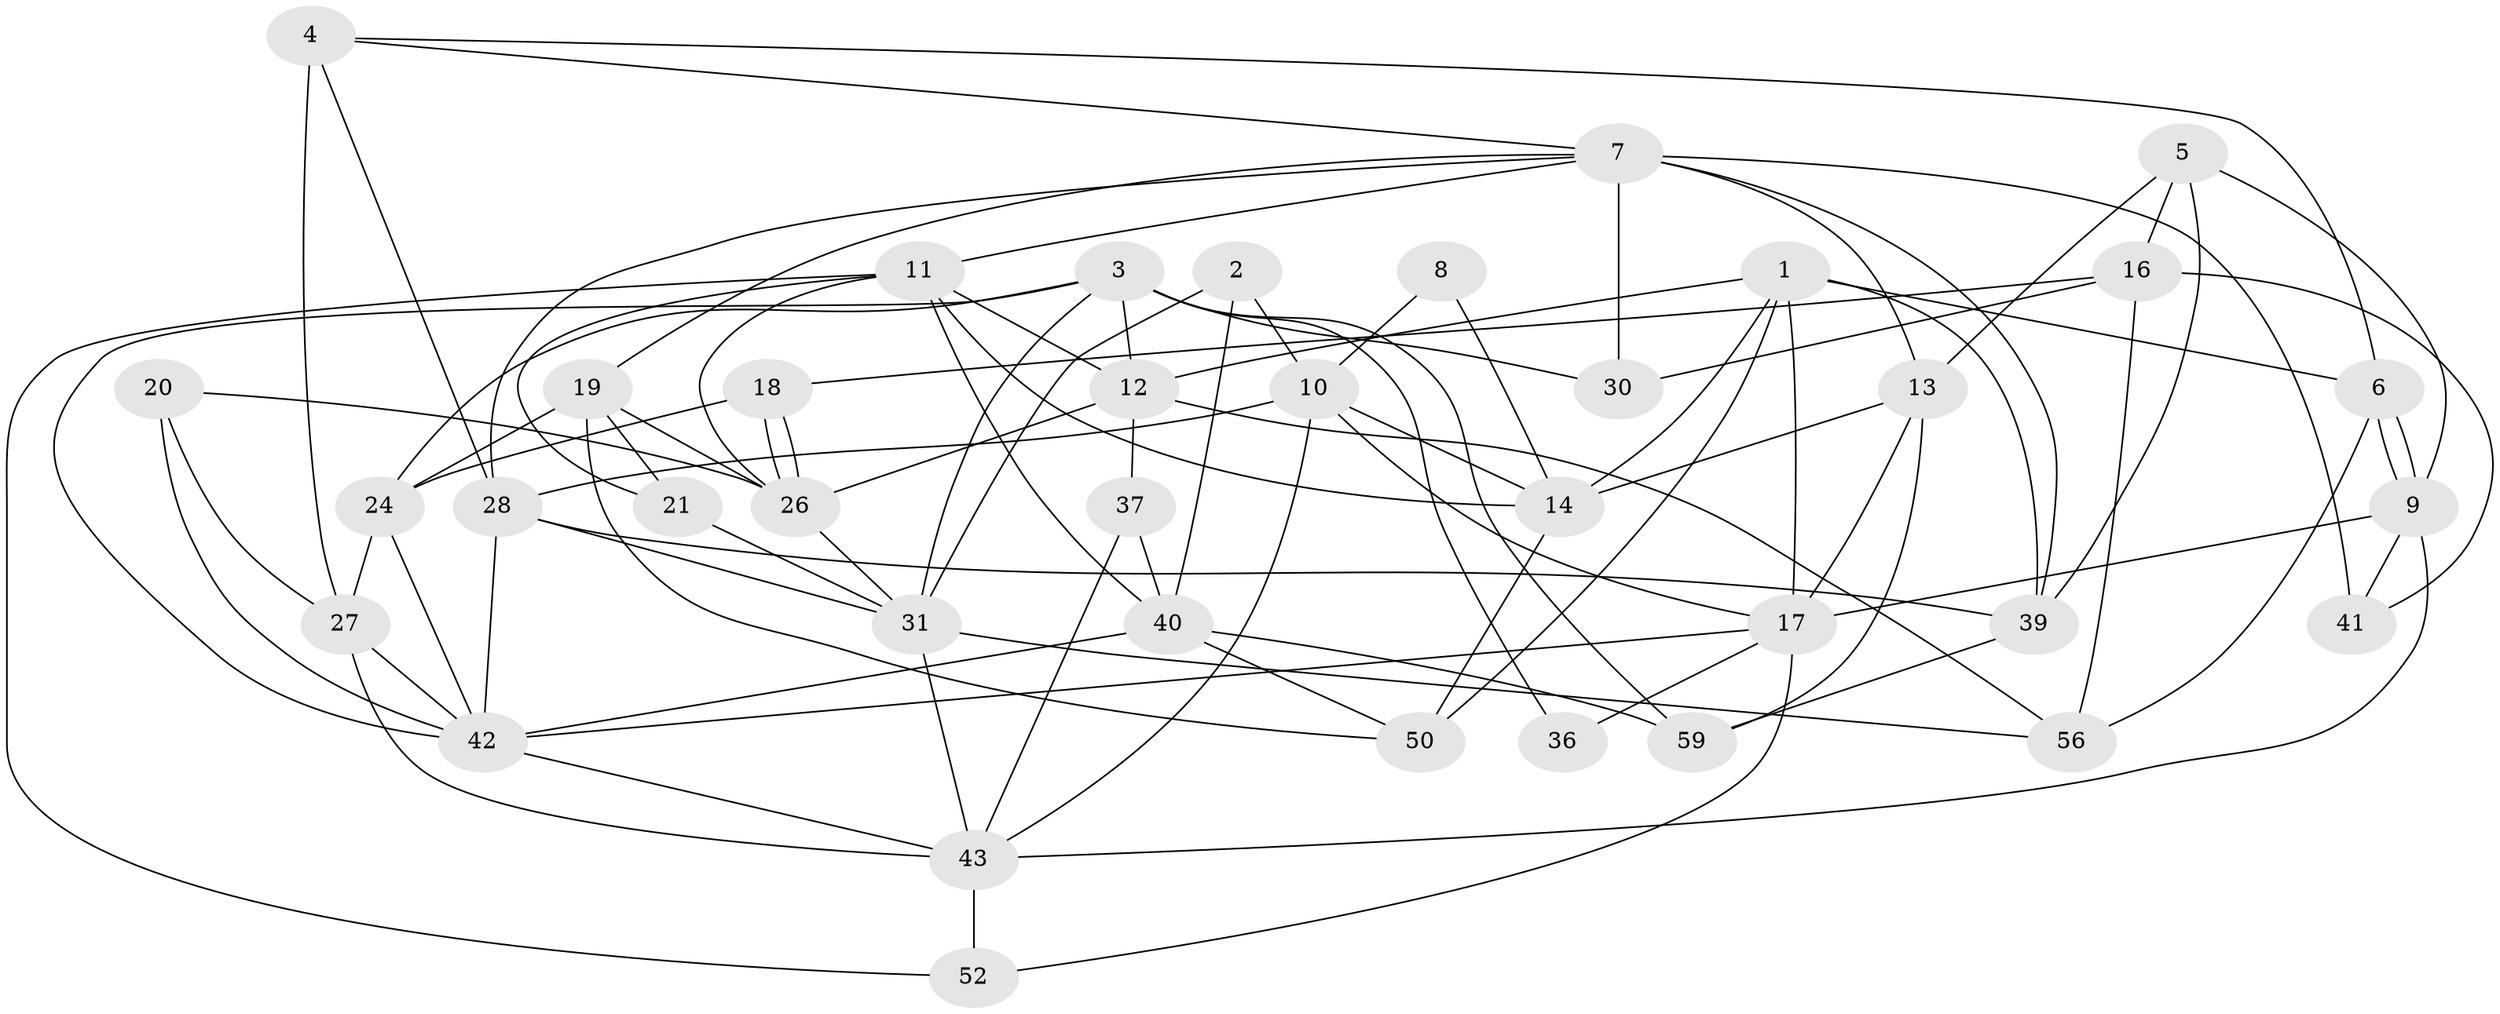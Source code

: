 // Generated by graph-tools (version 1.1) at 2025/24/03/03/25 07:24:01]
// undirected, 37 vertices, 92 edges
graph export_dot {
graph [start="1"]
  node [color=gray90,style=filled];
  1 [super="+45"];
  2;
  3 [super="+15"];
  4 [super="+22"];
  5 [super="+33"];
  6;
  7 [super="+57"];
  8;
  9 [super="+32"];
  10 [super="+48"];
  11 [super="+25"];
  12 [super="+23"];
  13;
  14 [super="+54"];
  16 [super="+29"];
  17 [super="+44"];
  18;
  19 [super="+55"];
  20;
  21;
  24 [super="+46"];
  26 [super="+34"];
  27;
  28 [super="+35"];
  30 [super="+38"];
  31 [super="+53"];
  36;
  37 [super="+60"];
  39 [super="+51"];
  40 [super="+47"];
  41;
  42 [super="+58"];
  43 [super="+49"];
  50;
  52;
  56;
  59;
  1 -- 39;
  1 -- 50;
  1 -- 17;
  1 -- 12;
  1 -- 6;
  1 -- 14;
  2 -- 31;
  2 -- 40;
  2 -- 10;
  3 -- 42;
  3 -- 30;
  3 -- 59;
  3 -- 36;
  3 -- 31;
  3 -- 24;
  3 -- 12;
  4 -- 28 [weight=2];
  4 -- 27;
  4 -- 6;
  4 -- 7;
  5 -- 13;
  5 -- 9;
  5 -- 39;
  5 -- 16;
  6 -- 9;
  6 -- 9;
  6 -- 56;
  7 -- 11;
  7 -- 13;
  7 -- 19;
  7 -- 30 [weight=2];
  7 -- 41;
  7 -- 39;
  7 -- 28;
  8 -- 10;
  8 -- 14;
  9 -- 43;
  9 -- 41;
  9 -- 17;
  10 -- 28;
  10 -- 17;
  10 -- 43;
  10 -- 14;
  11 -- 21;
  11 -- 52;
  11 -- 40;
  11 -- 12 [weight=2];
  11 -- 26;
  11 -- 14;
  12 -- 56;
  12 -- 26;
  12 -- 37;
  13 -- 59;
  13 -- 17;
  13 -- 14;
  14 -- 50;
  16 -- 30;
  16 -- 18;
  16 -- 41;
  16 -- 56;
  17 -- 52;
  17 -- 36;
  17 -- 42;
  18 -- 26;
  18 -- 26;
  18 -- 24;
  19 -- 50;
  19 -- 21;
  19 -- 24;
  19 -- 26;
  20 -- 27;
  20 -- 26;
  20 -- 42;
  21 -- 31;
  24 -- 27;
  24 -- 42;
  26 -- 31;
  27 -- 42;
  27 -- 43;
  28 -- 39;
  28 -- 42;
  28 -- 31;
  31 -- 56;
  31 -- 43;
  37 -- 43;
  37 -- 40;
  39 -- 59;
  40 -- 42;
  40 -- 50;
  40 -- 59;
  42 -- 43;
  43 -- 52;
}
